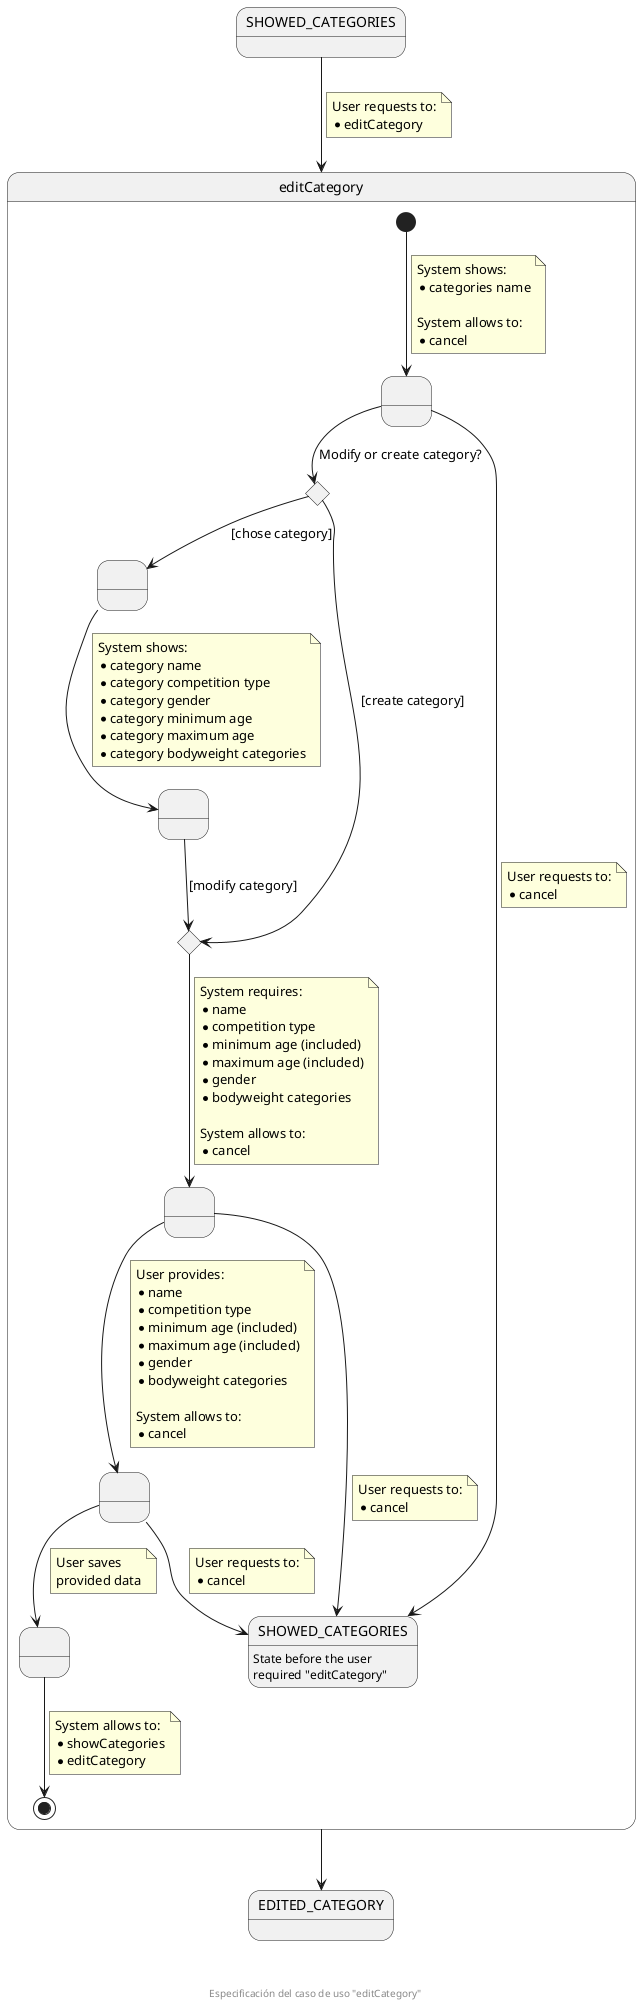 @startuml
state SHOWED_CATEGORIES
state editCategory {
  state " " as SHOWED_CATEGORIES_TO_BE_EDITED
  state createOrModifyCHC <<choice>>
  state " " as providedCategory
  state " " as showedData
  state createOrModifyCHC2 <<choice>>
  state " " as pendingData
  state " " as providedData
  state " " as savedData
  [*] --> SHOWED_CATEGORIES_TO_BE_EDITED
  note on link
    System shows:
    * categories name

    System allows to:
    * cancel
  end note

  SHOWED_CATEGORIES_TO_BE_EDITED --> createOrModifyCHC : Modify or create category?

  SHOWED_CATEGORIES_TO_BE_EDITED --> SHOWED_CATEGORIES_F
  note on link
    User requests to:
    * cancel
  end note

  createOrModifyCHC --> providedCategory : [chose category]
  createOrModifyCHC --> createOrModifyCHC2 : [create category]
  providedCategory --> showedData
  note on link
    System shows:
    * category name
    * category competition type
    * category gender
    * category minimum age
    * category maximum age
    * category bodyweight categories
  end note
  showedData --> createOrModifyCHC2 : [modify category]
  createOrModifyCHC2 --> pendingData
  note on link
    System requires:
    * name
    * competition type
    * minimum age (included)
    * maximum age (included)
    * gender
    * bodyweight categories

    System allows to:
    * cancel
  end note
  pendingData --> SHOWED_CATEGORIES_F
  note on link
    User requests to:
    * cancel
  end note

  pendingData --> providedData
  note on link
    User provides:
    * name
    * competition type
    * minimum age (included)
    * maximum age (included)
    * gender
    * bodyweight categories

    System allows to:
    * cancel
  end note

  providedData --> savedData
  note on link
    User saves 
    provided data
  end note

  providedData --> SHOWED_CATEGORIES_F
  note on link
    User requests to:
    * cancel
  end note

  savedData --> [*]
  note on link
    System allows to:
    * showCategories
    * editCategory
  end note
}
state EDITED_CATEGORY
state "SHOWED_CATEGORIES" as SHOWED_CATEGORIES_F : State before the user\nrequired "editCategory"

SHOWED_CATEGORIES --> editCategory
note on link
  User requests to:
  * editCategory
end note

editCategory --> EDITED_CATEGORY

footer \n\n\n Especificación del caso de uso "editCategory"
@enduml
